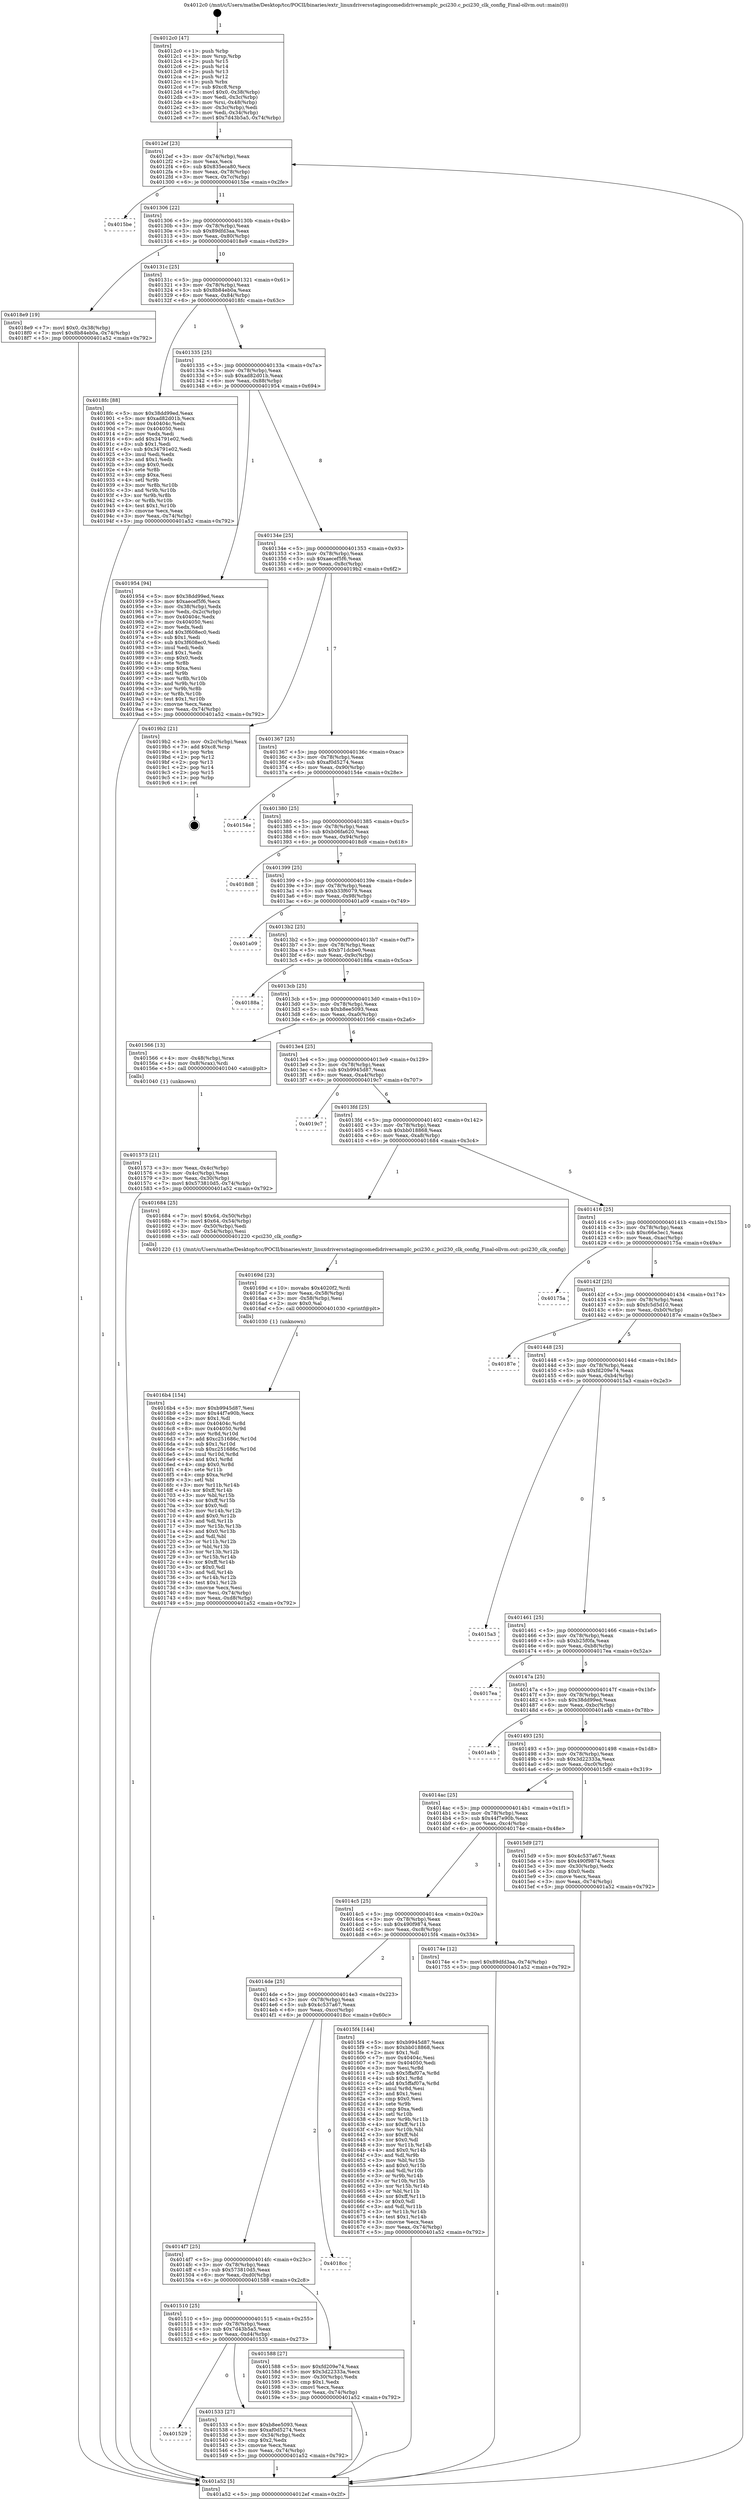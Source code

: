 digraph "0x4012c0" {
  label = "0x4012c0 (/mnt/c/Users/mathe/Desktop/tcc/POCII/binaries/extr_linuxdriversstagingcomedidriversamplc_pci230.c_pci230_clk_config_Final-ollvm.out::main(0))"
  labelloc = "t"
  node[shape=record]

  Entry [label="",width=0.3,height=0.3,shape=circle,fillcolor=black,style=filled]
  "0x4012ef" [label="{
     0x4012ef [23]\l
     | [instrs]\l
     &nbsp;&nbsp;0x4012ef \<+3\>: mov -0x74(%rbp),%eax\l
     &nbsp;&nbsp;0x4012f2 \<+2\>: mov %eax,%ecx\l
     &nbsp;&nbsp;0x4012f4 \<+6\>: sub $0x835eca80,%ecx\l
     &nbsp;&nbsp;0x4012fa \<+3\>: mov %eax,-0x78(%rbp)\l
     &nbsp;&nbsp;0x4012fd \<+3\>: mov %ecx,-0x7c(%rbp)\l
     &nbsp;&nbsp;0x401300 \<+6\>: je 00000000004015be \<main+0x2fe\>\l
  }"]
  "0x4015be" [label="{
     0x4015be\l
  }", style=dashed]
  "0x401306" [label="{
     0x401306 [22]\l
     | [instrs]\l
     &nbsp;&nbsp;0x401306 \<+5\>: jmp 000000000040130b \<main+0x4b\>\l
     &nbsp;&nbsp;0x40130b \<+3\>: mov -0x78(%rbp),%eax\l
     &nbsp;&nbsp;0x40130e \<+5\>: sub $0x89dfd3aa,%eax\l
     &nbsp;&nbsp;0x401313 \<+3\>: mov %eax,-0x80(%rbp)\l
     &nbsp;&nbsp;0x401316 \<+6\>: je 00000000004018e9 \<main+0x629\>\l
  }"]
  Exit [label="",width=0.3,height=0.3,shape=circle,fillcolor=black,style=filled,peripheries=2]
  "0x4018e9" [label="{
     0x4018e9 [19]\l
     | [instrs]\l
     &nbsp;&nbsp;0x4018e9 \<+7\>: movl $0x0,-0x38(%rbp)\l
     &nbsp;&nbsp;0x4018f0 \<+7\>: movl $0x8b84eb0a,-0x74(%rbp)\l
     &nbsp;&nbsp;0x4018f7 \<+5\>: jmp 0000000000401a52 \<main+0x792\>\l
  }"]
  "0x40131c" [label="{
     0x40131c [25]\l
     | [instrs]\l
     &nbsp;&nbsp;0x40131c \<+5\>: jmp 0000000000401321 \<main+0x61\>\l
     &nbsp;&nbsp;0x401321 \<+3\>: mov -0x78(%rbp),%eax\l
     &nbsp;&nbsp;0x401324 \<+5\>: sub $0x8b84eb0a,%eax\l
     &nbsp;&nbsp;0x401329 \<+6\>: mov %eax,-0x84(%rbp)\l
     &nbsp;&nbsp;0x40132f \<+6\>: je 00000000004018fc \<main+0x63c\>\l
  }"]
  "0x4016b4" [label="{
     0x4016b4 [154]\l
     | [instrs]\l
     &nbsp;&nbsp;0x4016b4 \<+5\>: mov $0xb9945d87,%esi\l
     &nbsp;&nbsp;0x4016b9 \<+5\>: mov $0x44f7e90b,%ecx\l
     &nbsp;&nbsp;0x4016be \<+2\>: mov $0x1,%dl\l
     &nbsp;&nbsp;0x4016c0 \<+8\>: mov 0x40404c,%r8d\l
     &nbsp;&nbsp;0x4016c8 \<+8\>: mov 0x404050,%r9d\l
     &nbsp;&nbsp;0x4016d0 \<+3\>: mov %r8d,%r10d\l
     &nbsp;&nbsp;0x4016d3 \<+7\>: add $0xc251686c,%r10d\l
     &nbsp;&nbsp;0x4016da \<+4\>: sub $0x1,%r10d\l
     &nbsp;&nbsp;0x4016de \<+7\>: sub $0xc251686c,%r10d\l
     &nbsp;&nbsp;0x4016e5 \<+4\>: imul %r10d,%r8d\l
     &nbsp;&nbsp;0x4016e9 \<+4\>: and $0x1,%r8d\l
     &nbsp;&nbsp;0x4016ed \<+4\>: cmp $0x0,%r8d\l
     &nbsp;&nbsp;0x4016f1 \<+4\>: sete %r11b\l
     &nbsp;&nbsp;0x4016f5 \<+4\>: cmp $0xa,%r9d\l
     &nbsp;&nbsp;0x4016f9 \<+3\>: setl %bl\l
     &nbsp;&nbsp;0x4016fc \<+3\>: mov %r11b,%r14b\l
     &nbsp;&nbsp;0x4016ff \<+4\>: xor $0xff,%r14b\l
     &nbsp;&nbsp;0x401703 \<+3\>: mov %bl,%r15b\l
     &nbsp;&nbsp;0x401706 \<+4\>: xor $0xff,%r15b\l
     &nbsp;&nbsp;0x40170a \<+3\>: xor $0x0,%dl\l
     &nbsp;&nbsp;0x40170d \<+3\>: mov %r14b,%r12b\l
     &nbsp;&nbsp;0x401710 \<+4\>: and $0x0,%r12b\l
     &nbsp;&nbsp;0x401714 \<+3\>: and %dl,%r11b\l
     &nbsp;&nbsp;0x401717 \<+3\>: mov %r15b,%r13b\l
     &nbsp;&nbsp;0x40171a \<+4\>: and $0x0,%r13b\l
     &nbsp;&nbsp;0x40171e \<+2\>: and %dl,%bl\l
     &nbsp;&nbsp;0x401720 \<+3\>: or %r11b,%r12b\l
     &nbsp;&nbsp;0x401723 \<+3\>: or %bl,%r13b\l
     &nbsp;&nbsp;0x401726 \<+3\>: xor %r13b,%r12b\l
     &nbsp;&nbsp;0x401729 \<+3\>: or %r15b,%r14b\l
     &nbsp;&nbsp;0x40172c \<+4\>: xor $0xff,%r14b\l
     &nbsp;&nbsp;0x401730 \<+3\>: or $0x0,%dl\l
     &nbsp;&nbsp;0x401733 \<+3\>: and %dl,%r14b\l
     &nbsp;&nbsp;0x401736 \<+3\>: or %r14b,%r12b\l
     &nbsp;&nbsp;0x401739 \<+4\>: test $0x1,%r12b\l
     &nbsp;&nbsp;0x40173d \<+3\>: cmovne %ecx,%esi\l
     &nbsp;&nbsp;0x401740 \<+3\>: mov %esi,-0x74(%rbp)\l
     &nbsp;&nbsp;0x401743 \<+6\>: mov %eax,-0xd8(%rbp)\l
     &nbsp;&nbsp;0x401749 \<+5\>: jmp 0000000000401a52 \<main+0x792\>\l
  }"]
  "0x4018fc" [label="{
     0x4018fc [88]\l
     | [instrs]\l
     &nbsp;&nbsp;0x4018fc \<+5\>: mov $0x38dd99ed,%eax\l
     &nbsp;&nbsp;0x401901 \<+5\>: mov $0xad82d01b,%ecx\l
     &nbsp;&nbsp;0x401906 \<+7\>: mov 0x40404c,%edx\l
     &nbsp;&nbsp;0x40190d \<+7\>: mov 0x404050,%esi\l
     &nbsp;&nbsp;0x401914 \<+2\>: mov %edx,%edi\l
     &nbsp;&nbsp;0x401916 \<+6\>: add $0x34791e02,%edi\l
     &nbsp;&nbsp;0x40191c \<+3\>: sub $0x1,%edi\l
     &nbsp;&nbsp;0x40191f \<+6\>: sub $0x34791e02,%edi\l
     &nbsp;&nbsp;0x401925 \<+3\>: imul %edi,%edx\l
     &nbsp;&nbsp;0x401928 \<+3\>: and $0x1,%edx\l
     &nbsp;&nbsp;0x40192b \<+3\>: cmp $0x0,%edx\l
     &nbsp;&nbsp;0x40192e \<+4\>: sete %r8b\l
     &nbsp;&nbsp;0x401932 \<+3\>: cmp $0xa,%esi\l
     &nbsp;&nbsp;0x401935 \<+4\>: setl %r9b\l
     &nbsp;&nbsp;0x401939 \<+3\>: mov %r8b,%r10b\l
     &nbsp;&nbsp;0x40193c \<+3\>: and %r9b,%r10b\l
     &nbsp;&nbsp;0x40193f \<+3\>: xor %r9b,%r8b\l
     &nbsp;&nbsp;0x401942 \<+3\>: or %r8b,%r10b\l
     &nbsp;&nbsp;0x401945 \<+4\>: test $0x1,%r10b\l
     &nbsp;&nbsp;0x401949 \<+3\>: cmovne %ecx,%eax\l
     &nbsp;&nbsp;0x40194c \<+3\>: mov %eax,-0x74(%rbp)\l
     &nbsp;&nbsp;0x40194f \<+5\>: jmp 0000000000401a52 \<main+0x792\>\l
  }"]
  "0x401335" [label="{
     0x401335 [25]\l
     | [instrs]\l
     &nbsp;&nbsp;0x401335 \<+5\>: jmp 000000000040133a \<main+0x7a\>\l
     &nbsp;&nbsp;0x40133a \<+3\>: mov -0x78(%rbp),%eax\l
     &nbsp;&nbsp;0x40133d \<+5\>: sub $0xad82d01b,%eax\l
     &nbsp;&nbsp;0x401342 \<+6\>: mov %eax,-0x88(%rbp)\l
     &nbsp;&nbsp;0x401348 \<+6\>: je 0000000000401954 \<main+0x694\>\l
  }"]
  "0x40169d" [label="{
     0x40169d [23]\l
     | [instrs]\l
     &nbsp;&nbsp;0x40169d \<+10\>: movabs $0x4020f2,%rdi\l
     &nbsp;&nbsp;0x4016a7 \<+3\>: mov %eax,-0x58(%rbp)\l
     &nbsp;&nbsp;0x4016aa \<+3\>: mov -0x58(%rbp),%esi\l
     &nbsp;&nbsp;0x4016ad \<+2\>: mov $0x0,%al\l
     &nbsp;&nbsp;0x4016af \<+5\>: call 0000000000401030 \<printf@plt\>\l
     | [calls]\l
     &nbsp;&nbsp;0x401030 \{1\} (unknown)\l
  }"]
  "0x401954" [label="{
     0x401954 [94]\l
     | [instrs]\l
     &nbsp;&nbsp;0x401954 \<+5\>: mov $0x38dd99ed,%eax\l
     &nbsp;&nbsp;0x401959 \<+5\>: mov $0xaecef5f6,%ecx\l
     &nbsp;&nbsp;0x40195e \<+3\>: mov -0x38(%rbp),%edx\l
     &nbsp;&nbsp;0x401961 \<+3\>: mov %edx,-0x2c(%rbp)\l
     &nbsp;&nbsp;0x401964 \<+7\>: mov 0x40404c,%edx\l
     &nbsp;&nbsp;0x40196b \<+7\>: mov 0x404050,%esi\l
     &nbsp;&nbsp;0x401972 \<+2\>: mov %edx,%edi\l
     &nbsp;&nbsp;0x401974 \<+6\>: add $0x3f608ec0,%edi\l
     &nbsp;&nbsp;0x40197a \<+3\>: sub $0x1,%edi\l
     &nbsp;&nbsp;0x40197d \<+6\>: sub $0x3f608ec0,%edi\l
     &nbsp;&nbsp;0x401983 \<+3\>: imul %edi,%edx\l
     &nbsp;&nbsp;0x401986 \<+3\>: and $0x1,%edx\l
     &nbsp;&nbsp;0x401989 \<+3\>: cmp $0x0,%edx\l
     &nbsp;&nbsp;0x40198c \<+4\>: sete %r8b\l
     &nbsp;&nbsp;0x401990 \<+3\>: cmp $0xa,%esi\l
     &nbsp;&nbsp;0x401993 \<+4\>: setl %r9b\l
     &nbsp;&nbsp;0x401997 \<+3\>: mov %r8b,%r10b\l
     &nbsp;&nbsp;0x40199a \<+3\>: and %r9b,%r10b\l
     &nbsp;&nbsp;0x40199d \<+3\>: xor %r9b,%r8b\l
     &nbsp;&nbsp;0x4019a0 \<+3\>: or %r8b,%r10b\l
     &nbsp;&nbsp;0x4019a3 \<+4\>: test $0x1,%r10b\l
     &nbsp;&nbsp;0x4019a7 \<+3\>: cmovne %ecx,%eax\l
     &nbsp;&nbsp;0x4019aa \<+3\>: mov %eax,-0x74(%rbp)\l
     &nbsp;&nbsp;0x4019ad \<+5\>: jmp 0000000000401a52 \<main+0x792\>\l
  }"]
  "0x40134e" [label="{
     0x40134e [25]\l
     | [instrs]\l
     &nbsp;&nbsp;0x40134e \<+5\>: jmp 0000000000401353 \<main+0x93\>\l
     &nbsp;&nbsp;0x401353 \<+3\>: mov -0x78(%rbp),%eax\l
     &nbsp;&nbsp;0x401356 \<+5\>: sub $0xaecef5f6,%eax\l
     &nbsp;&nbsp;0x40135b \<+6\>: mov %eax,-0x8c(%rbp)\l
     &nbsp;&nbsp;0x401361 \<+6\>: je 00000000004019b2 \<main+0x6f2\>\l
  }"]
  "0x401573" [label="{
     0x401573 [21]\l
     | [instrs]\l
     &nbsp;&nbsp;0x401573 \<+3\>: mov %eax,-0x4c(%rbp)\l
     &nbsp;&nbsp;0x401576 \<+3\>: mov -0x4c(%rbp),%eax\l
     &nbsp;&nbsp;0x401579 \<+3\>: mov %eax,-0x30(%rbp)\l
     &nbsp;&nbsp;0x40157c \<+7\>: movl $0x573810d5,-0x74(%rbp)\l
     &nbsp;&nbsp;0x401583 \<+5\>: jmp 0000000000401a52 \<main+0x792\>\l
  }"]
  "0x4019b2" [label="{
     0x4019b2 [21]\l
     | [instrs]\l
     &nbsp;&nbsp;0x4019b2 \<+3\>: mov -0x2c(%rbp),%eax\l
     &nbsp;&nbsp;0x4019b5 \<+7\>: add $0xc8,%rsp\l
     &nbsp;&nbsp;0x4019bc \<+1\>: pop %rbx\l
     &nbsp;&nbsp;0x4019bd \<+2\>: pop %r12\l
     &nbsp;&nbsp;0x4019bf \<+2\>: pop %r13\l
     &nbsp;&nbsp;0x4019c1 \<+2\>: pop %r14\l
     &nbsp;&nbsp;0x4019c3 \<+2\>: pop %r15\l
     &nbsp;&nbsp;0x4019c5 \<+1\>: pop %rbp\l
     &nbsp;&nbsp;0x4019c6 \<+1\>: ret\l
  }"]
  "0x401367" [label="{
     0x401367 [25]\l
     | [instrs]\l
     &nbsp;&nbsp;0x401367 \<+5\>: jmp 000000000040136c \<main+0xac\>\l
     &nbsp;&nbsp;0x40136c \<+3\>: mov -0x78(%rbp),%eax\l
     &nbsp;&nbsp;0x40136f \<+5\>: sub $0xaf0d5274,%eax\l
     &nbsp;&nbsp;0x401374 \<+6\>: mov %eax,-0x90(%rbp)\l
     &nbsp;&nbsp;0x40137a \<+6\>: je 000000000040154e \<main+0x28e\>\l
  }"]
  "0x4012c0" [label="{
     0x4012c0 [47]\l
     | [instrs]\l
     &nbsp;&nbsp;0x4012c0 \<+1\>: push %rbp\l
     &nbsp;&nbsp;0x4012c1 \<+3\>: mov %rsp,%rbp\l
     &nbsp;&nbsp;0x4012c4 \<+2\>: push %r15\l
     &nbsp;&nbsp;0x4012c6 \<+2\>: push %r14\l
     &nbsp;&nbsp;0x4012c8 \<+2\>: push %r13\l
     &nbsp;&nbsp;0x4012ca \<+2\>: push %r12\l
     &nbsp;&nbsp;0x4012cc \<+1\>: push %rbx\l
     &nbsp;&nbsp;0x4012cd \<+7\>: sub $0xc8,%rsp\l
     &nbsp;&nbsp;0x4012d4 \<+7\>: movl $0x0,-0x38(%rbp)\l
     &nbsp;&nbsp;0x4012db \<+3\>: mov %edi,-0x3c(%rbp)\l
     &nbsp;&nbsp;0x4012de \<+4\>: mov %rsi,-0x48(%rbp)\l
     &nbsp;&nbsp;0x4012e2 \<+3\>: mov -0x3c(%rbp),%edi\l
     &nbsp;&nbsp;0x4012e5 \<+3\>: mov %edi,-0x34(%rbp)\l
     &nbsp;&nbsp;0x4012e8 \<+7\>: movl $0x7d43b5a5,-0x74(%rbp)\l
  }"]
  "0x40154e" [label="{
     0x40154e\l
  }", style=dashed]
  "0x401380" [label="{
     0x401380 [25]\l
     | [instrs]\l
     &nbsp;&nbsp;0x401380 \<+5\>: jmp 0000000000401385 \<main+0xc5\>\l
     &nbsp;&nbsp;0x401385 \<+3\>: mov -0x78(%rbp),%eax\l
     &nbsp;&nbsp;0x401388 \<+5\>: sub $0xb06fa620,%eax\l
     &nbsp;&nbsp;0x40138d \<+6\>: mov %eax,-0x94(%rbp)\l
     &nbsp;&nbsp;0x401393 \<+6\>: je 00000000004018d8 \<main+0x618\>\l
  }"]
  "0x401a52" [label="{
     0x401a52 [5]\l
     | [instrs]\l
     &nbsp;&nbsp;0x401a52 \<+5\>: jmp 00000000004012ef \<main+0x2f\>\l
  }"]
  "0x4018d8" [label="{
     0x4018d8\l
  }", style=dashed]
  "0x401399" [label="{
     0x401399 [25]\l
     | [instrs]\l
     &nbsp;&nbsp;0x401399 \<+5\>: jmp 000000000040139e \<main+0xde\>\l
     &nbsp;&nbsp;0x40139e \<+3\>: mov -0x78(%rbp),%eax\l
     &nbsp;&nbsp;0x4013a1 \<+5\>: sub $0xb33f6079,%eax\l
     &nbsp;&nbsp;0x4013a6 \<+6\>: mov %eax,-0x98(%rbp)\l
     &nbsp;&nbsp;0x4013ac \<+6\>: je 0000000000401a09 \<main+0x749\>\l
  }"]
  "0x401529" [label="{
     0x401529\l
  }", style=dashed]
  "0x401a09" [label="{
     0x401a09\l
  }", style=dashed]
  "0x4013b2" [label="{
     0x4013b2 [25]\l
     | [instrs]\l
     &nbsp;&nbsp;0x4013b2 \<+5\>: jmp 00000000004013b7 \<main+0xf7\>\l
     &nbsp;&nbsp;0x4013b7 \<+3\>: mov -0x78(%rbp),%eax\l
     &nbsp;&nbsp;0x4013ba \<+5\>: sub $0xb71dcbe0,%eax\l
     &nbsp;&nbsp;0x4013bf \<+6\>: mov %eax,-0x9c(%rbp)\l
     &nbsp;&nbsp;0x4013c5 \<+6\>: je 000000000040188a \<main+0x5ca\>\l
  }"]
  "0x401533" [label="{
     0x401533 [27]\l
     | [instrs]\l
     &nbsp;&nbsp;0x401533 \<+5\>: mov $0xb8ee5093,%eax\l
     &nbsp;&nbsp;0x401538 \<+5\>: mov $0xaf0d5274,%ecx\l
     &nbsp;&nbsp;0x40153d \<+3\>: mov -0x34(%rbp),%edx\l
     &nbsp;&nbsp;0x401540 \<+3\>: cmp $0x2,%edx\l
     &nbsp;&nbsp;0x401543 \<+3\>: cmovne %ecx,%eax\l
     &nbsp;&nbsp;0x401546 \<+3\>: mov %eax,-0x74(%rbp)\l
     &nbsp;&nbsp;0x401549 \<+5\>: jmp 0000000000401a52 \<main+0x792\>\l
  }"]
  "0x40188a" [label="{
     0x40188a\l
  }", style=dashed]
  "0x4013cb" [label="{
     0x4013cb [25]\l
     | [instrs]\l
     &nbsp;&nbsp;0x4013cb \<+5\>: jmp 00000000004013d0 \<main+0x110\>\l
     &nbsp;&nbsp;0x4013d0 \<+3\>: mov -0x78(%rbp),%eax\l
     &nbsp;&nbsp;0x4013d3 \<+5\>: sub $0xb8ee5093,%eax\l
     &nbsp;&nbsp;0x4013d8 \<+6\>: mov %eax,-0xa0(%rbp)\l
     &nbsp;&nbsp;0x4013de \<+6\>: je 0000000000401566 \<main+0x2a6\>\l
  }"]
  "0x401510" [label="{
     0x401510 [25]\l
     | [instrs]\l
     &nbsp;&nbsp;0x401510 \<+5\>: jmp 0000000000401515 \<main+0x255\>\l
     &nbsp;&nbsp;0x401515 \<+3\>: mov -0x78(%rbp),%eax\l
     &nbsp;&nbsp;0x401518 \<+5\>: sub $0x7d43b5a5,%eax\l
     &nbsp;&nbsp;0x40151d \<+6\>: mov %eax,-0xd4(%rbp)\l
     &nbsp;&nbsp;0x401523 \<+6\>: je 0000000000401533 \<main+0x273\>\l
  }"]
  "0x401566" [label="{
     0x401566 [13]\l
     | [instrs]\l
     &nbsp;&nbsp;0x401566 \<+4\>: mov -0x48(%rbp),%rax\l
     &nbsp;&nbsp;0x40156a \<+4\>: mov 0x8(%rax),%rdi\l
     &nbsp;&nbsp;0x40156e \<+5\>: call 0000000000401040 \<atoi@plt\>\l
     | [calls]\l
     &nbsp;&nbsp;0x401040 \{1\} (unknown)\l
  }"]
  "0x4013e4" [label="{
     0x4013e4 [25]\l
     | [instrs]\l
     &nbsp;&nbsp;0x4013e4 \<+5\>: jmp 00000000004013e9 \<main+0x129\>\l
     &nbsp;&nbsp;0x4013e9 \<+3\>: mov -0x78(%rbp),%eax\l
     &nbsp;&nbsp;0x4013ec \<+5\>: sub $0xb9945d87,%eax\l
     &nbsp;&nbsp;0x4013f1 \<+6\>: mov %eax,-0xa4(%rbp)\l
     &nbsp;&nbsp;0x4013f7 \<+6\>: je 00000000004019c7 \<main+0x707\>\l
  }"]
  "0x401588" [label="{
     0x401588 [27]\l
     | [instrs]\l
     &nbsp;&nbsp;0x401588 \<+5\>: mov $0xfd209e74,%eax\l
     &nbsp;&nbsp;0x40158d \<+5\>: mov $0x3d22333a,%ecx\l
     &nbsp;&nbsp;0x401592 \<+3\>: mov -0x30(%rbp),%edx\l
     &nbsp;&nbsp;0x401595 \<+3\>: cmp $0x1,%edx\l
     &nbsp;&nbsp;0x401598 \<+3\>: cmovl %ecx,%eax\l
     &nbsp;&nbsp;0x40159b \<+3\>: mov %eax,-0x74(%rbp)\l
     &nbsp;&nbsp;0x40159e \<+5\>: jmp 0000000000401a52 \<main+0x792\>\l
  }"]
  "0x4019c7" [label="{
     0x4019c7\l
  }", style=dashed]
  "0x4013fd" [label="{
     0x4013fd [25]\l
     | [instrs]\l
     &nbsp;&nbsp;0x4013fd \<+5\>: jmp 0000000000401402 \<main+0x142\>\l
     &nbsp;&nbsp;0x401402 \<+3\>: mov -0x78(%rbp),%eax\l
     &nbsp;&nbsp;0x401405 \<+5\>: sub $0xbb018868,%eax\l
     &nbsp;&nbsp;0x40140a \<+6\>: mov %eax,-0xa8(%rbp)\l
     &nbsp;&nbsp;0x401410 \<+6\>: je 0000000000401684 \<main+0x3c4\>\l
  }"]
  "0x4014f7" [label="{
     0x4014f7 [25]\l
     | [instrs]\l
     &nbsp;&nbsp;0x4014f7 \<+5\>: jmp 00000000004014fc \<main+0x23c\>\l
     &nbsp;&nbsp;0x4014fc \<+3\>: mov -0x78(%rbp),%eax\l
     &nbsp;&nbsp;0x4014ff \<+5\>: sub $0x573810d5,%eax\l
     &nbsp;&nbsp;0x401504 \<+6\>: mov %eax,-0xd0(%rbp)\l
     &nbsp;&nbsp;0x40150a \<+6\>: je 0000000000401588 \<main+0x2c8\>\l
  }"]
  "0x401684" [label="{
     0x401684 [25]\l
     | [instrs]\l
     &nbsp;&nbsp;0x401684 \<+7\>: movl $0x64,-0x50(%rbp)\l
     &nbsp;&nbsp;0x40168b \<+7\>: movl $0x64,-0x54(%rbp)\l
     &nbsp;&nbsp;0x401692 \<+3\>: mov -0x50(%rbp),%edi\l
     &nbsp;&nbsp;0x401695 \<+3\>: mov -0x54(%rbp),%esi\l
     &nbsp;&nbsp;0x401698 \<+5\>: call 0000000000401220 \<pci230_clk_config\>\l
     | [calls]\l
     &nbsp;&nbsp;0x401220 \{1\} (/mnt/c/Users/mathe/Desktop/tcc/POCII/binaries/extr_linuxdriversstagingcomedidriversamplc_pci230.c_pci230_clk_config_Final-ollvm.out::pci230_clk_config)\l
  }"]
  "0x401416" [label="{
     0x401416 [25]\l
     | [instrs]\l
     &nbsp;&nbsp;0x401416 \<+5\>: jmp 000000000040141b \<main+0x15b\>\l
     &nbsp;&nbsp;0x40141b \<+3\>: mov -0x78(%rbp),%eax\l
     &nbsp;&nbsp;0x40141e \<+5\>: sub $0xc66e3ec1,%eax\l
     &nbsp;&nbsp;0x401423 \<+6\>: mov %eax,-0xac(%rbp)\l
     &nbsp;&nbsp;0x401429 \<+6\>: je 000000000040175a \<main+0x49a\>\l
  }"]
  "0x4018cc" [label="{
     0x4018cc\l
  }", style=dashed]
  "0x40175a" [label="{
     0x40175a\l
  }", style=dashed]
  "0x40142f" [label="{
     0x40142f [25]\l
     | [instrs]\l
     &nbsp;&nbsp;0x40142f \<+5\>: jmp 0000000000401434 \<main+0x174\>\l
     &nbsp;&nbsp;0x401434 \<+3\>: mov -0x78(%rbp),%eax\l
     &nbsp;&nbsp;0x401437 \<+5\>: sub $0xfc5d5d10,%eax\l
     &nbsp;&nbsp;0x40143c \<+6\>: mov %eax,-0xb0(%rbp)\l
     &nbsp;&nbsp;0x401442 \<+6\>: je 000000000040187e \<main+0x5be\>\l
  }"]
  "0x4014de" [label="{
     0x4014de [25]\l
     | [instrs]\l
     &nbsp;&nbsp;0x4014de \<+5\>: jmp 00000000004014e3 \<main+0x223\>\l
     &nbsp;&nbsp;0x4014e3 \<+3\>: mov -0x78(%rbp),%eax\l
     &nbsp;&nbsp;0x4014e6 \<+5\>: sub $0x4c537a67,%eax\l
     &nbsp;&nbsp;0x4014eb \<+6\>: mov %eax,-0xcc(%rbp)\l
     &nbsp;&nbsp;0x4014f1 \<+6\>: je 00000000004018cc \<main+0x60c\>\l
  }"]
  "0x40187e" [label="{
     0x40187e\l
  }", style=dashed]
  "0x401448" [label="{
     0x401448 [25]\l
     | [instrs]\l
     &nbsp;&nbsp;0x401448 \<+5\>: jmp 000000000040144d \<main+0x18d\>\l
     &nbsp;&nbsp;0x40144d \<+3\>: mov -0x78(%rbp),%eax\l
     &nbsp;&nbsp;0x401450 \<+5\>: sub $0xfd209e74,%eax\l
     &nbsp;&nbsp;0x401455 \<+6\>: mov %eax,-0xb4(%rbp)\l
     &nbsp;&nbsp;0x40145b \<+6\>: je 00000000004015a3 \<main+0x2e3\>\l
  }"]
  "0x4015f4" [label="{
     0x4015f4 [144]\l
     | [instrs]\l
     &nbsp;&nbsp;0x4015f4 \<+5\>: mov $0xb9945d87,%eax\l
     &nbsp;&nbsp;0x4015f9 \<+5\>: mov $0xbb018868,%ecx\l
     &nbsp;&nbsp;0x4015fe \<+2\>: mov $0x1,%dl\l
     &nbsp;&nbsp;0x401600 \<+7\>: mov 0x40404c,%esi\l
     &nbsp;&nbsp;0x401607 \<+7\>: mov 0x404050,%edi\l
     &nbsp;&nbsp;0x40160e \<+3\>: mov %esi,%r8d\l
     &nbsp;&nbsp;0x401611 \<+7\>: sub $0x5ffaf07a,%r8d\l
     &nbsp;&nbsp;0x401618 \<+4\>: sub $0x1,%r8d\l
     &nbsp;&nbsp;0x40161c \<+7\>: add $0x5ffaf07a,%r8d\l
     &nbsp;&nbsp;0x401623 \<+4\>: imul %r8d,%esi\l
     &nbsp;&nbsp;0x401627 \<+3\>: and $0x1,%esi\l
     &nbsp;&nbsp;0x40162a \<+3\>: cmp $0x0,%esi\l
     &nbsp;&nbsp;0x40162d \<+4\>: sete %r9b\l
     &nbsp;&nbsp;0x401631 \<+3\>: cmp $0xa,%edi\l
     &nbsp;&nbsp;0x401634 \<+4\>: setl %r10b\l
     &nbsp;&nbsp;0x401638 \<+3\>: mov %r9b,%r11b\l
     &nbsp;&nbsp;0x40163b \<+4\>: xor $0xff,%r11b\l
     &nbsp;&nbsp;0x40163f \<+3\>: mov %r10b,%bl\l
     &nbsp;&nbsp;0x401642 \<+3\>: xor $0xff,%bl\l
     &nbsp;&nbsp;0x401645 \<+3\>: xor $0x0,%dl\l
     &nbsp;&nbsp;0x401648 \<+3\>: mov %r11b,%r14b\l
     &nbsp;&nbsp;0x40164b \<+4\>: and $0x0,%r14b\l
     &nbsp;&nbsp;0x40164f \<+3\>: and %dl,%r9b\l
     &nbsp;&nbsp;0x401652 \<+3\>: mov %bl,%r15b\l
     &nbsp;&nbsp;0x401655 \<+4\>: and $0x0,%r15b\l
     &nbsp;&nbsp;0x401659 \<+3\>: and %dl,%r10b\l
     &nbsp;&nbsp;0x40165c \<+3\>: or %r9b,%r14b\l
     &nbsp;&nbsp;0x40165f \<+3\>: or %r10b,%r15b\l
     &nbsp;&nbsp;0x401662 \<+3\>: xor %r15b,%r14b\l
     &nbsp;&nbsp;0x401665 \<+3\>: or %bl,%r11b\l
     &nbsp;&nbsp;0x401668 \<+4\>: xor $0xff,%r11b\l
     &nbsp;&nbsp;0x40166c \<+3\>: or $0x0,%dl\l
     &nbsp;&nbsp;0x40166f \<+3\>: and %dl,%r11b\l
     &nbsp;&nbsp;0x401672 \<+3\>: or %r11b,%r14b\l
     &nbsp;&nbsp;0x401675 \<+4\>: test $0x1,%r14b\l
     &nbsp;&nbsp;0x401679 \<+3\>: cmovne %ecx,%eax\l
     &nbsp;&nbsp;0x40167c \<+3\>: mov %eax,-0x74(%rbp)\l
     &nbsp;&nbsp;0x40167f \<+5\>: jmp 0000000000401a52 \<main+0x792\>\l
  }"]
  "0x4015a3" [label="{
     0x4015a3\l
  }", style=dashed]
  "0x401461" [label="{
     0x401461 [25]\l
     | [instrs]\l
     &nbsp;&nbsp;0x401461 \<+5\>: jmp 0000000000401466 \<main+0x1a6\>\l
     &nbsp;&nbsp;0x401466 \<+3\>: mov -0x78(%rbp),%eax\l
     &nbsp;&nbsp;0x401469 \<+5\>: sub $0xb25f0fa,%eax\l
     &nbsp;&nbsp;0x40146e \<+6\>: mov %eax,-0xb8(%rbp)\l
     &nbsp;&nbsp;0x401474 \<+6\>: je 00000000004017ea \<main+0x52a\>\l
  }"]
  "0x4014c5" [label="{
     0x4014c5 [25]\l
     | [instrs]\l
     &nbsp;&nbsp;0x4014c5 \<+5\>: jmp 00000000004014ca \<main+0x20a\>\l
     &nbsp;&nbsp;0x4014ca \<+3\>: mov -0x78(%rbp),%eax\l
     &nbsp;&nbsp;0x4014cd \<+5\>: sub $0x490f9874,%eax\l
     &nbsp;&nbsp;0x4014d2 \<+6\>: mov %eax,-0xc8(%rbp)\l
     &nbsp;&nbsp;0x4014d8 \<+6\>: je 00000000004015f4 \<main+0x334\>\l
  }"]
  "0x4017ea" [label="{
     0x4017ea\l
  }", style=dashed]
  "0x40147a" [label="{
     0x40147a [25]\l
     | [instrs]\l
     &nbsp;&nbsp;0x40147a \<+5\>: jmp 000000000040147f \<main+0x1bf\>\l
     &nbsp;&nbsp;0x40147f \<+3\>: mov -0x78(%rbp),%eax\l
     &nbsp;&nbsp;0x401482 \<+5\>: sub $0x38dd99ed,%eax\l
     &nbsp;&nbsp;0x401487 \<+6\>: mov %eax,-0xbc(%rbp)\l
     &nbsp;&nbsp;0x40148d \<+6\>: je 0000000000401a4b \<main+0x78b\>\l
  }"]
  "0x40174e" [label="{
     0x40174e [12]\l
     | [instrs]\l
     &nbsp;&nbsp;0x40174e \<+7\>: movl $0x89dfd3aa,-0x74(%rbp)\l
     &nbsp;&nbsp;0x401755 \<+5\>: jmp 0000000000401a52 \<main+0x792\>\l
  }"]
  "0x401a4b" [label="{
     0x401a4b\l
  }", style=dashed]
  "0x401493" [label="{
     0x401493 [25]\l
     | [instrs]\l
     &nbsp;&nbsp;0x401493 \<+5\>: jmp 0000000000401498 \<main+0x1d8\>\l
     &nbsp;&nbsp;0x401498 \<+3\>: mov -0x78(%rbp),%eax\l
     &nbsp;&nbsp;0x40149b \<+5\>: sub $0x3d22333a,%eax\l
     &nbsp;&nbsp;0x4014a0 \<+6\>: mov %eax,-0xc0(%rbp)\l
     &nbsp;&nbsp;0x4014a6 \<+6\>: je 00000000004015d9 \<main+0x319\>\l
  }"]
  "0x4014ac" [label="{
     0x4014ac [25]\l
     | [instrs]\l
     &nbsp;&nbsp;0x4014ac \<+5\>: jmp 00000000004014b1 \<main+0x1f1\>\l
     &nbsp;&nbsp;0x4014b1 \<+3\>: mov -0x78(%rbp),%eax\l
     &nbsp;&nbsp;0x4014b4 \<+5\>: sub $0x44f7e90b,%eax\l
     &nbsp;&nbsp;0x4014b9 \<+6\>: mov %eax,-0xc4(%rbp)\l
     &nbsp;&nbsp;0x4014bf \<+6\>: je 000000000040174e \<main+0x48e\>\l
  }"]
  "0x4015d9" [label="{
     0x4015d9 [27]\l
     | [instrs]\l
     &nbsp;&nbsp;0x4015d9 \<+5\>: mov $0x4c537a67,%eax\l
     &nbsp;&nbsp;0x4015de \<+5\>: mov $0x490f9874,%ecx\l
     &nbsp;&nbsp;0x4015e3 \<+3\>: mov -0x30(%rbp),%edx\l
     &nbsp;&nbsp;0x4015e6 \<+3\>: cmp $0x0,%edx\l
     &nbsp;&nbsp;0x4015e9 \<+3\>: cmove %ecx,%eax\l
     &nbsp;&nbsp;0x4015ec \<+3\>: mov %eax,-0x74(%rbp)\l
     &nbsp;&nbsp;0x4015ef \<+5\>: jmp 0000000000401a52 \<main+0x792\>\l
  }"]
  Entry -> "0x4012c0" [label=" 1"]
  "0x4012ef" -> "0x4015be" [label=" 0"]
  "0x4012ef" -> "0x401306" [label=" 11"]
  "0x4019b2" -> Exit [label=" 1"]
  "0x401306" -> "0x4018e9" [label=" 1"]
  "0x401306" -> "0x40131c" [label=" 10"]
  "0x401954" -> "0x401a52" [label=" 1"]
  "0x40131c" -> "0x4018fc" [label=" 1"]
  "0x40131c" -> "0x401335" [label=" 9"]
  "0x4018fc" -> "0x401a52" [label=" 1"]
  "0x401335" -> "0x401954" [label=" 1"]
  "0x401335" -> "0x40134e" [label=" 8"]
  "0x4018e9" -> "0x401a52" [label=" 1"]
  "0x40134e" -> "0x4019b2" [label=" 1"]
  "0x40134e" -> "0x401367" [label=" 7"]
  "0x40174e" -> "0x401a52" [label=" 1"]
  "0x401367" -> "0x40154e" [label=" 0"]
  "0x401367" -> "0x401380" [label=" 7"]
  "0x4016b4" -> "0x401a52" [label=" 1"]
  "0x401380" -> "0x4018d8" [label=" 0"]
  "0x401380" -> "0x401399" [label=" 7"]
  "0x40169d" -> "0x4016b4" [label=" 1"]
  "0x401399" -> "0x401a09" [label=" 0"]
  "0x401399" -> "0x4013b2" [label=" 7"]
  "0x401684" -> "0x40169d" [label=" 1"]
  "0x4013b2" -> "0x40188a" [label=" 0"]
  "0x4013b2" -> "0x4013cb" [label=" 7"]
  "0x4015f4" -> "0x401a52" [label=" 1"]
  "0x4013cb" -> "0x401566" [label=" 1"]
  "0x4013cb" -> "0x4013e4" [label=" 6"]
  "0x401588" -> "0x401a52" [label=" 1"]
  "0x4013e4" -> "0x4019c7" [label=" 0"]
  "0x4013e4" -> "0x4013fd" [label=" 6"]
  "0x401573" -> "0x401a52" [label=" 1"]
  "0x4013fd" -> "0x401684" [label=" 1"]
  "0x4013fd" -> "0x401416" [label=" 5"]
  "0x401a52" -> "0x4012ef" [label=" 10"]
  "0x401416" -> "0x40175a" [label=" 0"]
  "0x401416" -> "0x40142f" [label=" 5"]
  "0x4012c0" -> "0x4012ef" [label=" 1"]
  "0x40142f" -> "0x40187e" [label=" 0"]
  "0x40142f" -> "0x401448" [label=" 5"]
  "0x401510" -> "0x401529" [label=" 0"]
  "0x401448" -> "0x4015a3" [label=" 0"]
  "0x401448" -> "0x401461" [label=" 5"]
  "0x401510" -> "0x401533" [label=" 1"]
  "0x401461" -> "0x4017ea" [label=" 0"]
  "0x401461" -> "0x40147a" [label=" 5"]
  "0x4014f7" -> "0x401510" [label=" 1"]
  "0x40147a" -> "0x401a4b" [label=" 0"]
  "0x40147a" -> "0x401493" [label=" 5"]
  "0x4014f7" -> "0x401588" [label=" 1"]
  "0x401493" -> "0x4015d9" [label=" 1"]
  "0x401493" -> "0x4014ac" [label=" 4"]
  "0x401566" -> "0x401573" [label=" 1"]
  "0x4014ac" -> "0x40174e" [label=" 1"]
  "0x4014ac" -> "0x4014c5" [label=" 3"]
  "0x4015d9" -> "0x401a52" [label=" 1"]
  "0x4014c5" -> "0x4015f4" [label=" 1"]
  "0x4014c5" -> "0x4014de" [label=" 2"]
  "0x401533" -> "0x401a52" [label=" 1"]
  "0x4014de" -> "0x4018cc" [label=" 0"]
  "0x4014de" -> "0x4014f7" [label=" 2"]
}
